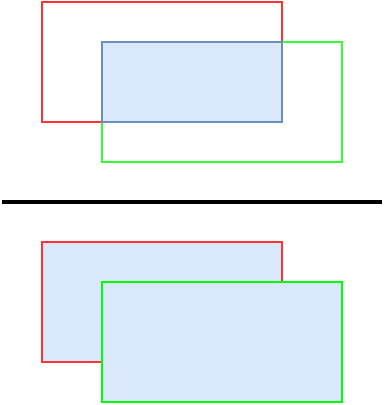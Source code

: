 <mxfile version="26.0.2">
  <diagram name="Page-1" id="_Kuy8Dovw3XP4SxbpT-L">
    <mxGraphModel dx="683" dy="351" grid="1" gridSize="10" guides="1" tooltips="1" connect="1" arrows="1" fold="1" page="1" pageScale="1" pageWidth="827" pageHeight="1169" math="0" shadow="0">
      <root>
        <mxCell id="0" />
        <mxCell id="1" parent="0" />
        <mxCell id="pJEvkZPwvh0IViX2zRXU-1" value="" style="rounded=0;whiteSpace=wrap;html=1;fillColor=#dae8fc;strokeColor=#FF3333;" vertex="1" parent="1">
          <mxGeometry x="280" y="240" width="120" height="60" as="geometry" />
        </mxCell>
        <mxCell id="pJEvkZPwvh0IViX2zRXU-2" value="" style="rounded=0;whiteSpace=wrap;html=1;fillColor=#dae8fc;strokeColor=#00FF00;" vertex="1" parent="1">
          <mxGeometry x="310" y="260" width="120" height="60" as="geometry" />
        </mxCell>
        <mxCell id="pJEvkZPwvh0IViX2zRXU-4" value="" style="rounded=0;whiteSpace=wrap;html=1;strokeColor=light-dark(#FF3333,#EDEDED);" vertex="1" parent="1">
          <mxGeometry x="280" y="120" width="120" height="60" as="geometry" />
        </mxCell>
        <mxCell id="pJEvkZPwvh0IViX2zRXU-5" value="" style="rounded=0;whiteSpace=wrap;html=1;strokeColor=light-dark(#33FF33,#EDEDED);" vertex="1" parent="1">
          <mxGeometry x="310" y="140" width="120" height="60" as="geometry" />
        </mxCell>
        <mxCell id="pJEvkZPwvh0IViX2zRXU-6" value="" style="rounded=0;whiteSpace=wrap;html=1;fillColor=#dae8fc;strokeColor=#6c8ebf;" vertex="1" parent="1">
          <mxGeometry x="310" y="140" width="90" height="40" as="geometry" />
        </mxCell>
        <mxCell id="pJEvkZPwvh0IViX2zRXU-16" value="" style="endArrow=none;html=1;rounded=0;strokeWidth=2;" edge="1" parent="1">
          <mxGeometry width="50" height="50" relative="1" as="geometry">
            <mxPoint x="260" y="220" as="sourcePoint" />
            <mxPoint x="450" y="220" as="targetPoint" />
          </mxGeometry>
        </mxCell>
      </root>
    </mxGraphModel>
  </diagram>
</mxfile>
